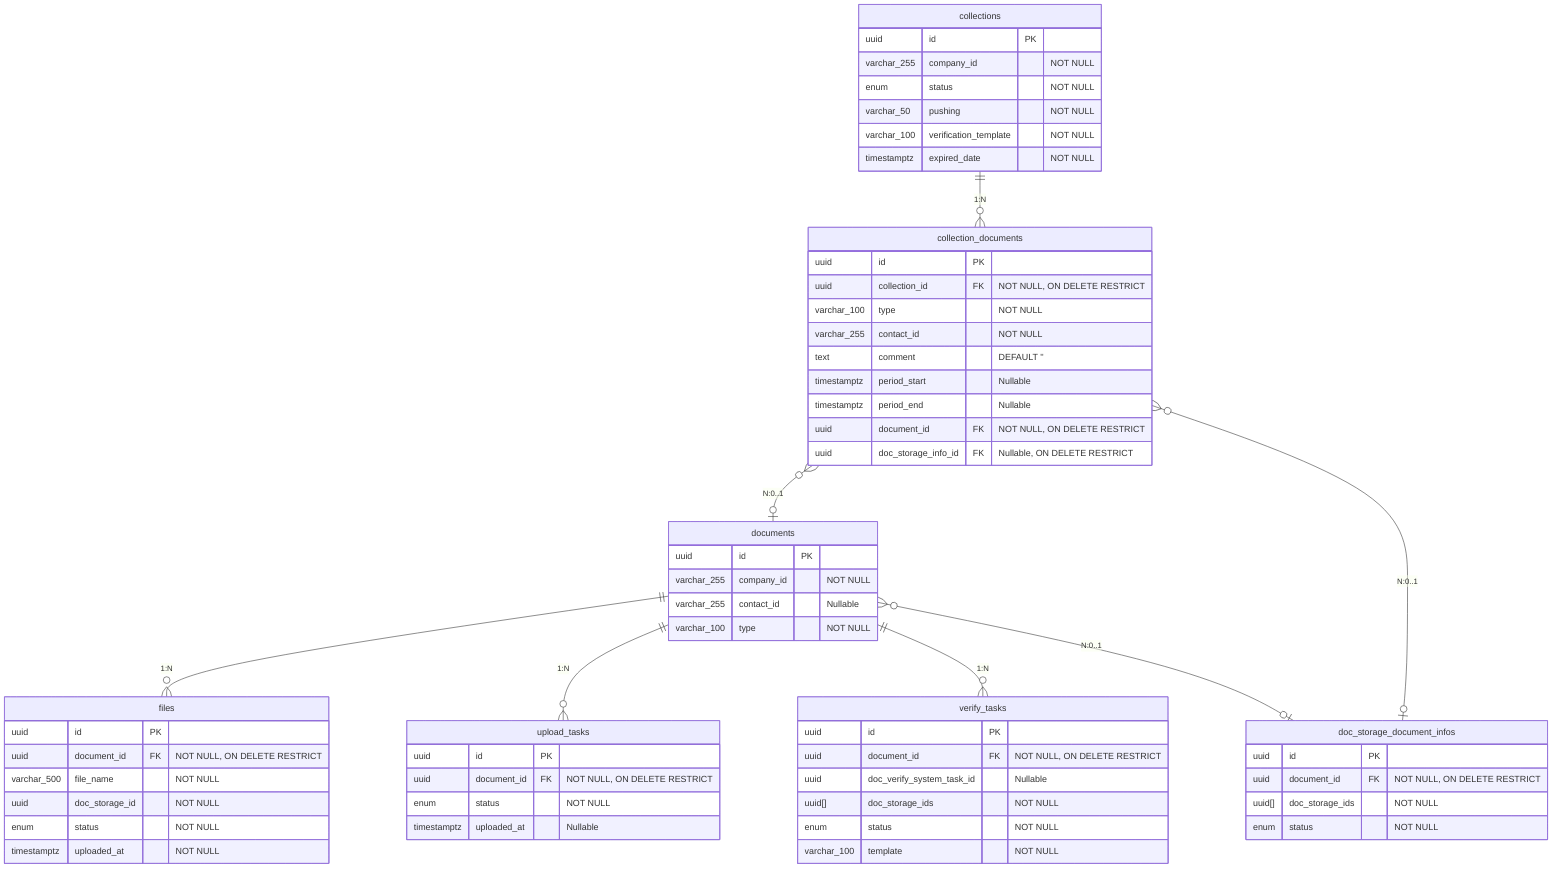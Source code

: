 erDiagram
    collections ||--o{ collection_documents : "1:N"
    collection_documents }o--o| documents : "N:0..1"
    collection_documents }o--o| doc_storage_document_infos : "N:0..1"
    documents ||--o{ files : "1:N"
    documents ||--o{ upload_tasks : "1:N"
    documents ||--o{ verify_tasks : "1:N"
    documents }o--o| doc_storage_document_infos : "N:0..1"

    collections {
        uuid id PK
        varchar_255 company_id "NOT NULL"
        enum status "NOT NULL"
        varchar_50 pushing "NOT NULL"
        varchar_100 verification_template "NOT NULL"
        timestamptz expired_date "NOT NULL"
    }

    collection_documents {
        uuid id PK
        uuid collection_id FK "NOT NULL, ON DELETE RESTRICT"
        varchar_100 type "NOT NULL"
        varchar_255 contact_id "NOT NULL"
        text comment "DEFAULT ''"
        timestamptz period_start "Nullable"
        timestamptz period_end "Nullable"
        uuid document_id FK "NOT NULL, ON DELETE RESTRICT"
        uuid doc_storage_info_id FK "Nullable, ON DELETE RESTRICT"
    }

    documents {
        uuid id PK
        varchar_255 company_id "NOT NULL"
        varchar_255 contact_id "Nullable"
        varchar_100 type "NOT NULL"
    }

    files {
        uuid id PK
        uuid document_id FK "NOT NULL, ON DELETE RESTRICT"
        varchar_500 file_name "NOT NULL"
        uuid doc_storage_id "NOT NULL"
        enum status "NOT NULL"
        timestamptz uploaded_at "NOT NULL"
    }

    upload_tasks {
        uuid id PK
        uuid document_id FK "NOT NULL, ON DELETE RESTRICT"
        enum status "NOT NULL"
        timestamptz uploaded_at "Nullable"
    }

    verify_tasks {
        uuid id PK
        uuid document_id FK "NOT NULL, ON DELETE RESTRICT"
        uuid doc_verify_system_task_id "Nullable"
        uuid[] doc_storage_ids "NOT NULL"
        enum status "NOT NULL"
        varchar_100 template "NOT NULL"
    }

    doc_storage_document_infos {
        uuid id PK
        uuid document_id FK "NOT NULL, ON DELETE RESTRICT"
        uuid[] doc_storage_ids "NOT NULL"
        enum status "NOT NULL"
    }